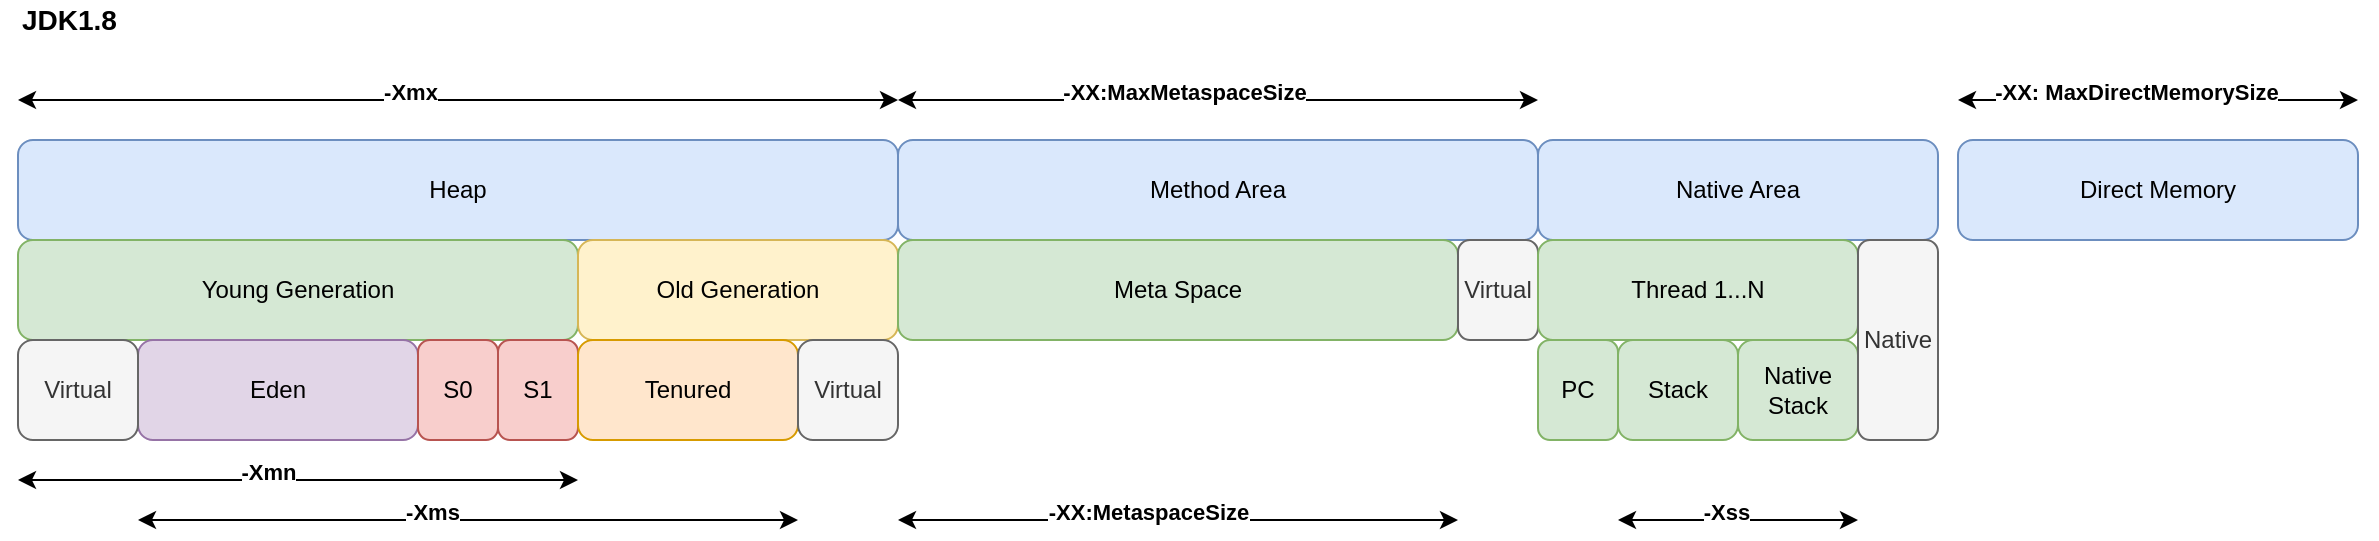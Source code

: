 <mxfile version="12.9.14" type="device"><diagram id="iUssqrucvZx-tY0lRf8l" name="Page-1"><mxGraphModel dx="890" dy="548" grid="1" gridSize="10" guides="1" tooltips="1" connect="1" arrows="1" fold="1" page="1" pageScale="1" pageWidth="850" pageHeight="1100" math="0" shadow="0"><root><mxCell id="0"/><mxCell id="1" parent="0"/><mxCell id="9NGoYJ6GwEtkef_9mDG7-1" value="Heap" style="rounded=1;whiteSpace=wrap;html=1;fillColor=#dae8fc;strokeColor=#6c8ebf;" vertex="1" parent="1"><mxGeometry x="40" y="80" width="440" height="50" as="geometry"/></mxCell><mxCell id="9NGoYJ6GwEtkef_9mDG7-3" value="Young Generation" style="rounded=1;whiteSpace=wrap;html=1;fillColor=#d5e8d4;strokeColor=#82b366;" vertex="1" parent="1"><mxGeometry x="40" y="130" width="280" height="50" as="geometry"/></mxCell><mxCell id="9NGoYJ6GwEtkef_9mDG7-4" value="Old Generation" style="rounded=1;whiteSpace=wrap;html=1;fillColor=#fff2cc;strokeColor=#d6b656;" vertex="1" parent="1"><mxGeometry x="320" y="130" width="160" height="50" as="geometry"/></mxCell><mxCell id="9NGoYJ6GwEtkef_9mDG7-5" value="Eden" style="rounded=1;whiteSpace=wrap;html=1;fillColor=#e1d5e7;strokeColor=#9673a6;" vertex="1" parent="1"><mxGeometry x="100" y="180" width="140" height="50" as="geometry"/></mxCell><mxCell id="9NGoYJ6GwEtkef_9mDG7-6" value="S0" style="rounded=1;whiteSpace=wrap;html=1;fillColor=#f8cecc;strokeColor=#b85450;" vertex="1" parent="1"><mxGeometry x="240" y="180" width="40" height="50" as="geometry"/></mxCell><mxCell id="9NGoYJ6GwEtkef_9mDG7-7" value="S1" style="rounded=1;whiteSpace=wrap;html=1;fillColor=#f8cecc;strokeColor=#b85450;" vertex="1" parent="1"><mxGeometry x="280" y="180" width="40" height="50" as="geometry"/></mxCell><mxCell id="9NGoYJ6GwEtkef_9mDG7-8" value="Virtual" style="rounded=1;whiteSpace=wrap;html=1;fillColor=#f5f5f5;strokeColor=#666666;fontColor=#333333;" vertex="1" parent="1"><mxGeometry x="40" y="180" width="60" height="50" as="geometry"/></mxCell><mxCell id="9NGoYJ6GwEtkef_9mDG7-13" value="Tenured" style="rounded=1;whiteSpace=wrap;html=1;fillColor=#ffe6cc;strokeColor=#d79b00;" vertex="1" parent="1"><mxGeometry x="320" y="180" width="110" height="50" as="geometry"/></mxCell><mxCell id="9NGoYJ6GwEtkef_9mDG7-14" value="Virtual" style="rounded=1;whiteSpace=wrap;html=1;fillColor=#f5f5f5;strokeColor=#666666;fontColor=#333333;" vertex="1" parent="1"><mxGeometry x="430" y="180" width="50" height="50" as="geometry"/></mxCell><mxCell id="9NGoYJ6GwEtkef_9mDG7-16" value="" style="endArrow=classic;startArrow=classic;html=1;" edge="1" parent="1"><mxGeometry width="50" height="50" relative="1" as="geometry"><mxPoint x="40" y="60" as="sourcePoint"/><mxPoint x="480" y="60" as="targetPoint"/></mxGeometry></mxCell><mxCell id="9NGoYJ6GwEtkef_9mDG7-17" value="&lt;b&gt;-Xmx&lt;/b&gt;" style="edgeLabel;html=1;align=center;verticalAlign=middle;resizable=0;points=[];" vertex="1" connectable="0" parent="9NGoYJ6GwEtkef_9mDG7-16"><mxGeometry x="-0.109" y="4" relative="1" as="geometry"><mxPoint as="offset"/></mxGeometry></mxCell><mxCell id="9NGoYJ6GwEtkef_9mDG7-20" value="" style="endArrow=classic;startArrow=classic;html=1;" edge="1" parent="1"><mxGeometry width="50" height="50" relative="1" as="geometry"><mxPoint x="100" y="270" as="sourcePoint"/><mxPoint x="430" y="270" as="targetPoint"/></mxGeometry></mxCell><mxCell id="9NGoYJ6GwEtkef_9mDG7-21" value="&lt;font style=&quot;font-size: 11px&quot;&gt;&lt;b&gt;-Xms&lt;/b&gt;&lt;/font&gt;" style="edgeLabel;html=1;align=center;verticalAlign=middle;resizable=0;points=[];" vertex="1" connectable="0" parent="9NGoYJ6GwEtkef_9mDG7-20"><mxGeometry x="-0.109" y="4" relative="1" as="geometry"><mxPoint as="offset"/></mxGeometry></mxCell><mxCell id="9NGoYJ6GwEtkef_9mDG7-22" value="" style="endArrow=classic;startArrow=classic;html=1;" edge="1" parent="1"><mxGeometry width="50" height="50" relative="1" as="geometry"><mxPoint x="40" y="250" as="sourcePoint"/><mxPoint x="320" y="250" as="targetPoint"/></mxGeometry></mxCell><mxCell id="9NGoYJ6GwEtkef_9mDG7-23" value="&lt;b&gt;-Xmn&lt;/b&gt;" style="edgeLabel;html=1;align=center;verticalAlign=middle;resizable=0;points=[];" vertex="1" connectable="0" parent="9NGoYJ6GwEtkef_9mDG7-22"><mxGeometry x="-0.109" y="4" relative="1" as="geometry"><mxPoint as="offset"/></mxGeometry></mxCell><mxCell id="9NGoYJ6GwEtkef_9mDG7-24" value="Method Area" style="rounded=1;whiteSpace=wrap;html=1;fillColor=#dae8fc;strokeColor=#6c8ebf;" vertex="1" parent="1"><mxGeometry x="480" y="80" width="320" height="50" as="geometry"/></mxCell><mxCell id="9NGoYJ6GwEtkef_9mDG7-25" value="Meta Space" style="rounded=1;whiteSpace=wrap;html=1;fillColor=#d5e8d4;strokeColor=#82b366;" vertex="1" parent="1"><mxGeometry x="480" y="130" width="280" height="50" as="geometry"/></mxCell><mxCell id="9NGoYJ6GwEtkef_9mDG7-26" value="Virtual" style="rounded=1;whiteSpace=wrap;html=1;fillColor=#f5f5f5;strokeColor=#666666;fontColor=#333333;" vertex="1" parent="1"><mxGeometry x="760" y="130" width="40" height="50" as="geometry"/></mxCell><mxCell id="9NGoYJ6GwEtkef_9mDG7-28" value="" style="endArrow=classic;startArrow=classic;html=1;" edge="1" parent="1"><mxGeometry width="50" height="50" relative="1" as="geometry"><mxPoint x="480" y="270" as="sourcePoint"/><mxPoint x="760" y="270" as="targetPoint"/></mxGeometry></mxCell><mxCell id="9NGoYJ6GwEtkef_9mDG7-29" value="&lt;span style=&quot;box-sizing: border-box ; outline: 0px ; font-weight: 700 ; overflow-wrap: break-word ; text-align: left&quot;&gt;&lt;font style=&quot;font-size: 11px&quot;&gt;-XX:MetaspaceSize&lt;/font&gt;&lt;/span&gt;" style="edgeLabel;html=1;align=center;verticalAlign=middle;resizable=0;points=[];" vertex="1" connectable="0" parent="9NGoYJ6GwEtkef_9mDG7-28"><mxGeometry x="-0.109" y="4" relative="1" as="geometry"><mxPoint as="offset"/></mxGeometry></mxCell><mxCell id="9NGoYJ6GwEtkef_9mDG7-30" value="" style="endArrow=classic;startArrow=classic;html=1;" edge="1" parent="1"><mxGeometry width="50" height="50" relative="1" as="geometry"><mxPoint x="480" y="60" as="sourcePoint"/><mxPoint x="800" y="60" as="targetPoint"/></mxGeometry></mxCell><mxCell id="9NGoYJ6GwEtkef_9mDG7-31" value="&lt;span style=&quot;box-sizing: border-box ; outline: 0px ; font-weight: 700 ; overflow-wrap: break-word ; text-align: left&quot;&gt;&lt;font style=&quot;font-size: 11px&quot;&gt;-XX:MaxMetaspaceSize&lt;/font&gt;&lt;/span&gt;" style="edgeLabel;html=1;align=center;verticalAlign=middle;resizable=0;points=[];" vertex="1" connectable="0" parent="9NGoYJ6GwEtkef_9mDG7-30"><mxGeometry x="-0.109" y="4" relative="1" as="geometry"><mxPoint as="offset"/></mxGeometry></mxCell><mxCell id="9NGoYJ6GwEtkef_9mDG7-32" value="Native Area" style="rounded=1;whiteSpace=wrap;html=1;fillColor=#dae8fc;strokeColor=#6c8ebf;" vertex="1" parent="1"><mxGeometry x="800" y="80" width="200" height="50" as="geometry"/></mxCell><mxCell id="9NGoYJ6GwEtkef_9mDG7-33" value="PC" style="rounded=1;whiteSpace=wrap;html=1;fillColor=#d5e8d4;strokeColor=#82b366;" vertex="1" parent="1"><mxGeometry x="800" y="180" width="40" height="50" as="geometry"/></mxCell><mxCell id="9NGoYJ6GwEtkef_9mDG7-34" value="Stack" style="rounded=1;whiteSpace=wrap;html=1;fillColor=#d5e8d4;strokeColor=#82b366;" vertex="1" parent="1"><mxGeometry x="840" y="180" width="60" height="50" as="geometry"/></mxCell><mxCell id="9NGoYJ6GwEtkef_9mDG7-35" value="Native Stack" style="rounded=1;whiteSpace=wrap;html=1;fillColor=#d5e8d4;strokeColor=#82b366;" vertex="1" parent="1"><mxGeometry x="900" y="180" width="60" height="50" as="geometry"/></mxCell><mxCell id="9NGoYJ6GwEtkef_9mDG7-36" value="" style="endArrow=classic;startArrow=classic;html=1;" edge="1" parent="1"><mxGeometry width="50" height="50" relative="1" as="geometry"><mxPoint x="840" y="270" as="sourcePoint"/><mxPoint x="960" y="270" as="targetPoint"/></mxGeometry></mxCell><mxCell id="9NGoYJ6GwEtkef_9mDG7-37" value="&lt;div style=&quot;text-align: left&quot;&gt;&lt;b&gt;-Xss&lt;/b&gt;&lt;/div&gt;" style="edgeLabel;html=1;align=center;verticalAlign=middle;resizable=0;points=[];" vertex="1" connectable="0" parent="9NGoYJ6GwEtkef_9mDG7-36"><mxGeometry x="-0.109" y="4" relative="1" as="geometry"><mxPoint as="offset"/></mxGeometry></mxCell><mxCell id="9NGoYJ6GwEtkef_9mDG7-38" value="Thread 1...N" style="rounded=1;whiteSpace=wrap;html=1;fillColor=#d5e8d4;strokeColor=#82b366;" vertex="1" parent="1"><mxGeometry x="800" y="130" width="160" height="50" as="geometry"/></mxCell><mxCell id="9NGoYJ6GwEtkef_9mDG7-40" value="Native" style="rounded=1;whiteSpace=wrap;html=1;fillColor=#f5f5f5;strokeColor=#666666;fontColor=#333333;" vertex="1" parent="1"><mxGeometry x="960" y="130" width="40" height="100" as="geometry"/></mxCell><mxCell id="9NGoYJ6GwEtkef_9mDG7-41" value="Direct Memory" style="rounded=1;whiteSpace=wrap;html=1;fillColor=#dae8fc;strokeColor=#6c8ebf;" vertex="1" parent="1"><mxGeometry x="1010" y="80" width="200" height="50" as="geometry"/></mxCell><mxCell id="9NGoYJ6GwEtkef_9mDG7-42" value="" style="endArrow=classic;startArrow=classic;html=1;" edge="1" parent="1"><mxGeometry width="50" height="50" relative="1" as="geometry"><mxPoint x="1010" y="60" as="sourcePoint"/><mxPoint x="1210" y="60" as="targetPoint"/></mxGeometry></mxCell><mxCell id="9NGoYJ6GwEtkef_9mDG7-43" value="&lt;div style=&quot;text-align: left&quot;&gt;&lt;b&gt;-XX: MaxDirectMemorySize&lt;/b&gt;&lt;/div&gt;" style="edgeLabel;html=1;align=center;verticalAlign=middle;resizable=0;points=[];" vertex="1" connectable="0" parent="9NGoYJ6GwEtkef_9mDG7-42"><mxGeometry x="-0.109" y="4" relative="1" as="geometry"><mxPoint as="offset"/></mxGeometry></mxCell><mxCell id="9NGoYJ6GwEtkef_9mDG7-44" value="JDK1.8" style="text;html=1;align=left;verticalAlign=middle;resizable=0;points=[];autosize=1;fontSize=14;fontStyle=1" vertex="1" parent="1"><mxGeometry x="40" y="10" width="60" height="20" as="geometry"/></mxCell></root></mxGraphModel></diagram></mxfile>